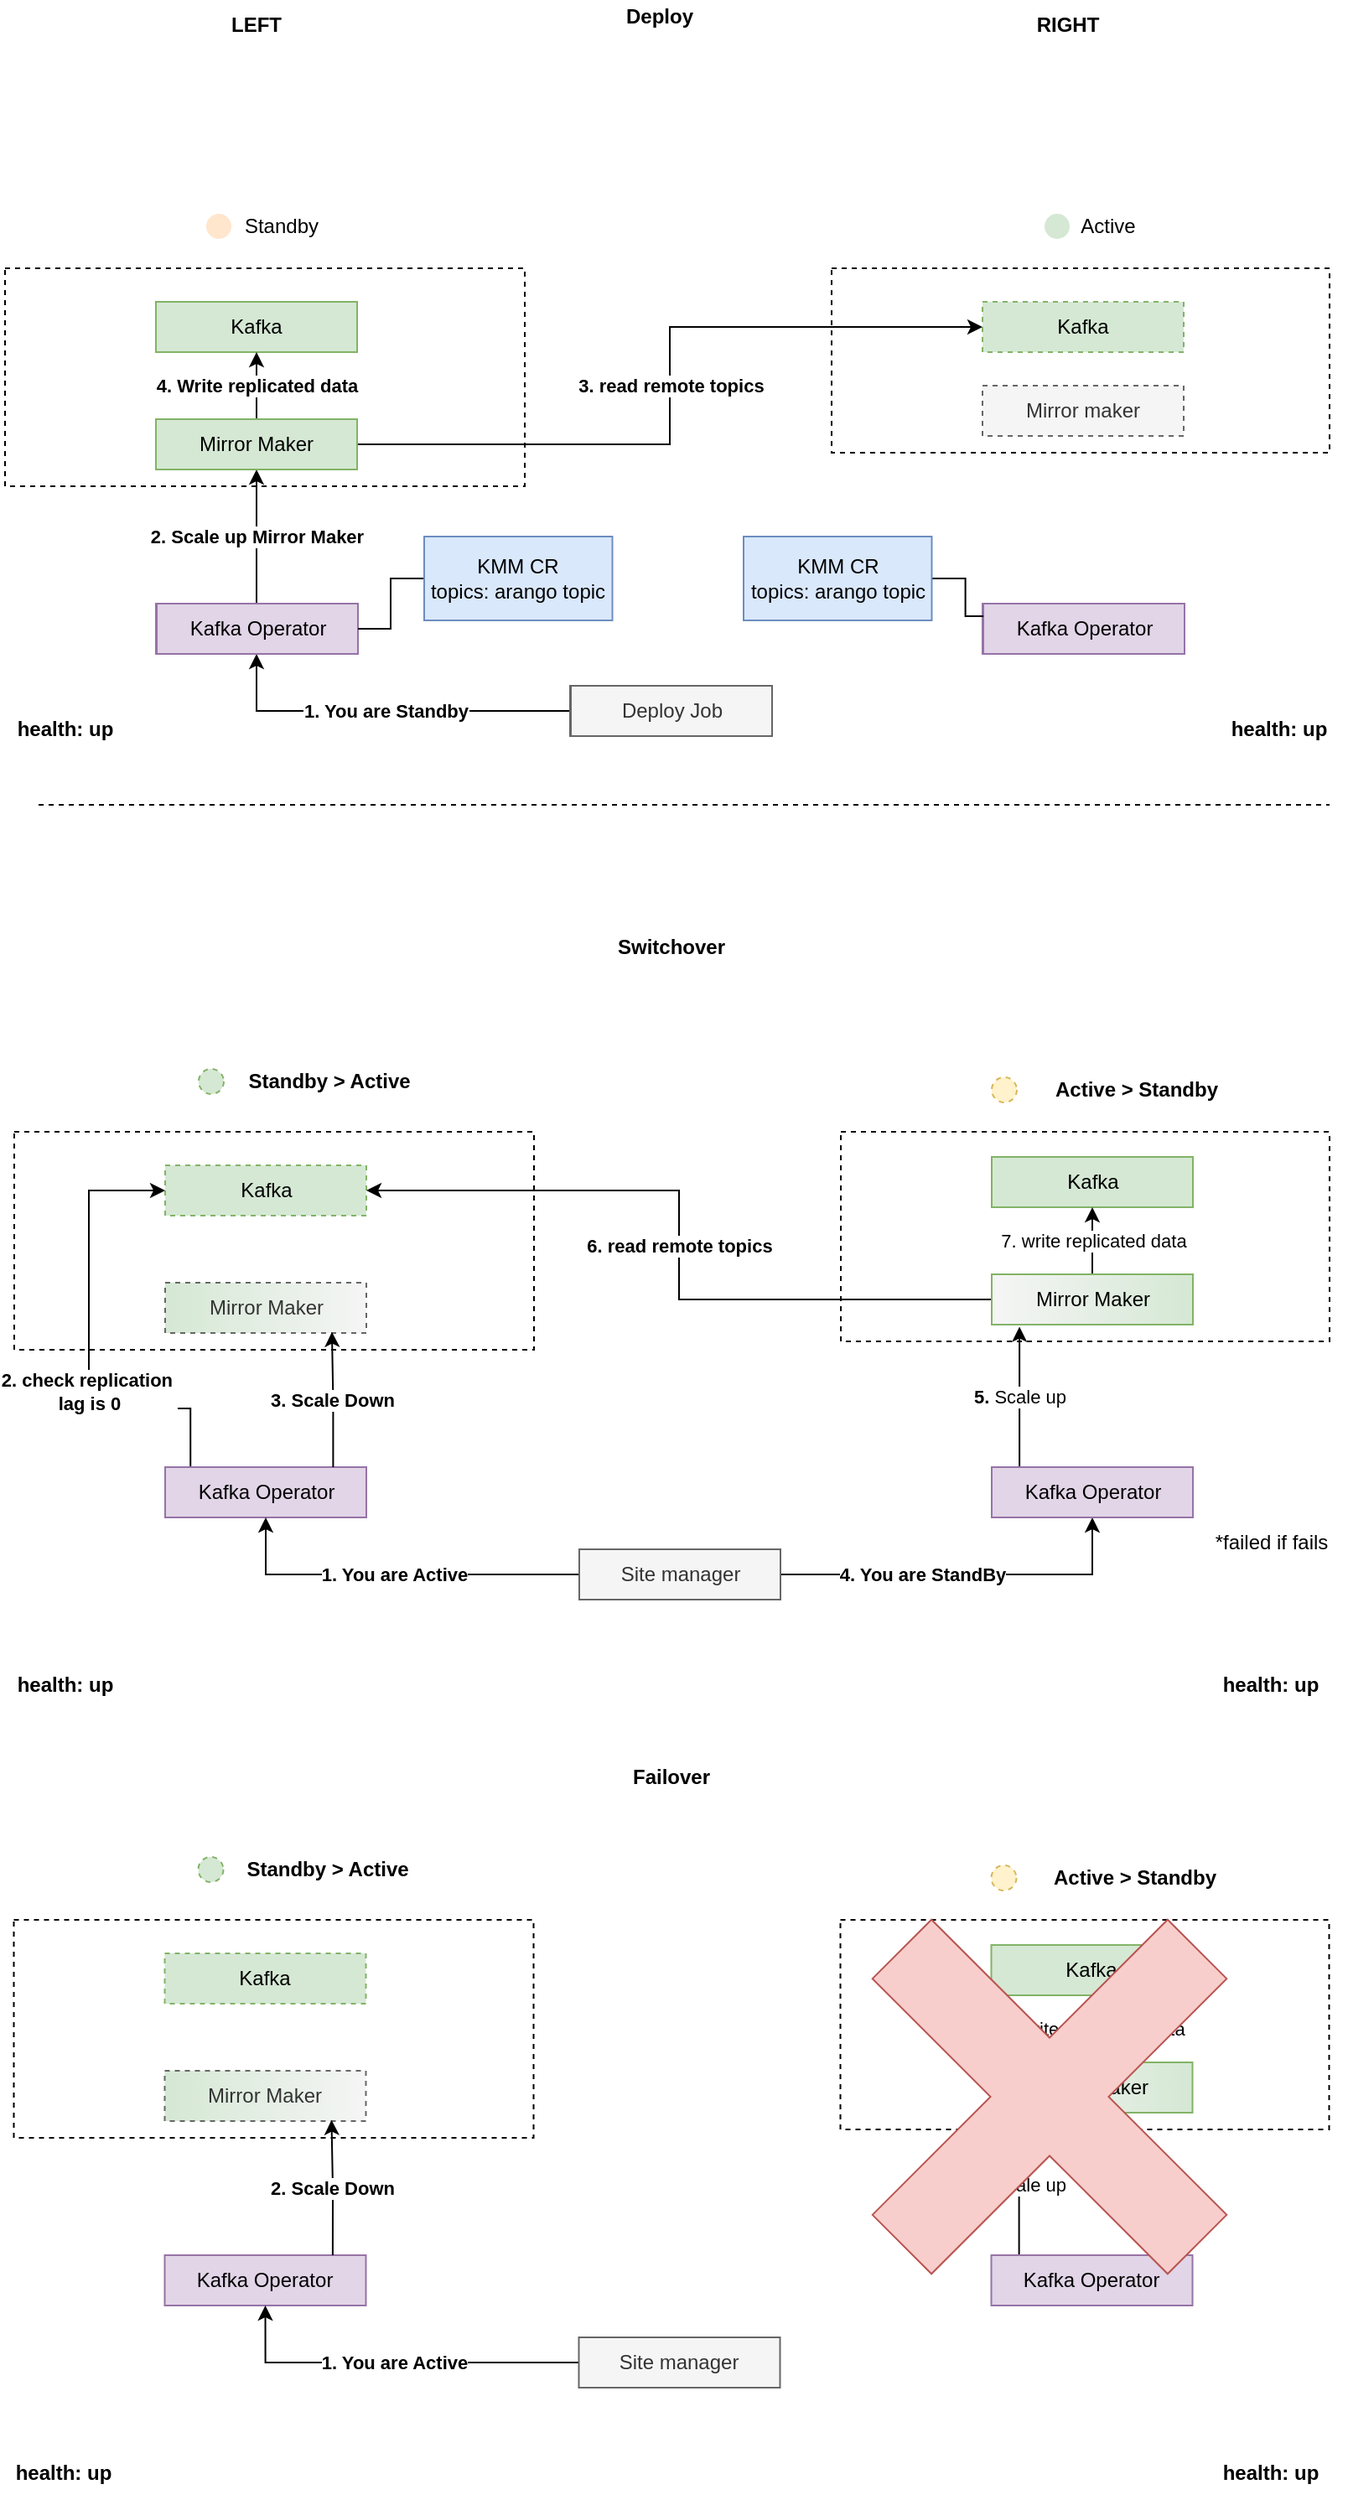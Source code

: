 <mxfile version="21.3.8" type="device">
  <diagram id="NzLRn3iqy3p8YHrq8D9a" name="Page-1">
    <mxGraphModel dx="2261" dy="739" grid="1" gridSize="10" guides="1" tooltips="1" connect="1" arrows="1" fold="1" page="1" pageScale="1" pageWidth="827" pageHeight="1169" math="0" shadow="0">
      <root>
        <mxCell id="0" />
        <mxCell id="1" parent="0" />
        <mxCell id="P1NwhQS9--uP2AlyeVF7-1" value="" style="rounded=0;whiteSpace=wrap;html=1;fillColor=none;dashed=1;" parent="1" vertex="1">
          <mxGeometry x="-810" y="180" width="310" height="130" as="geometry" />
        </mxCell>
        <mxCell id="P1NwhQS9--uP2AlyeVF7-7" value="Kafka" style="rounded=0;whiteSpace=wrap;html=1;fillColor=#d5e8d4;strokeColor=#82b366;" parent="1" vertex="1">
          <mxGeometry x="-720" y="200" width="120" height="30" as="geometry" />
        </mxCell>
        <mxCell id="P1NwhQS9--uP2AlyeVF7-8" value="Standby" style="text;html=1;strokeColor=none;fillColor=none;align=center;verticalAlign=middle;whiteSpace=wrap;rounded=0;dashed=1;" parent="1" vertex="1">
          <mxGeometry x="-675" y="140" width="60" height="30" as="geometry" />
        </mxCell>
        <mxCell id="P1NwhQS9--uP2AlyeVF7-9" value="" style="ellipse;whiteSpace=wrap;html=1;aspect=fixed;dashed=1;fillColor=#d5e8d4;strokeColor=none;" parent="1" vertex="1">
          <mxGeometry x="-190" y="147.5" width="15" height="15" as="geometry" />
        </mxCell>
        <mxCell id="P1NwhQS9--uP2AlyeVF7-11" value="" style="rounded=0;whiteSpace=wrap;html=1;fillColor=none;dashed=1;" parent="1" vertex="1">
          <mxGeometry x="-317" y="180" width="297" height="110" as="geometry" />
        </mxCell>
        <mxCell id="P1NwhQS9--uP2AlyeVF7-13" value="Kafka" style="rounded=0;whiteSpace=wrap;html=1;fillColor=#d5e8d4;strokeColor=#82b366;dashed=1;" parent="1" vertex="1">
          <mxGeometry x="-227" y="200" width="120" height="30" as="geometry" />
        </mxCell>
        <mxCell id="P1NwhQS9--uP2AlyeVF7-18" value="Active" style="text;html=1;strokeColor=none;fillColor=none;align=center;verticalAlign=middle;whiteSpace=wrap;rounded=0;dashed=1;" parent="1" vertex="1">
          <mxGeometry x="-182" y="140" width="60" height="30" as="geometry" />
        </mxCell>
        <mxCell id="P1NwhQS9--uP2AlyeVF7-19" value="" style="ellipse;whiteSpace=wrap;html=1;aspect=fixed;dashed=1;fillColor=#ffe6cc;strokeColor=none;" parent="1" vertex="1">
          <mxGeometry x="-690" y="147.5" width="15" height="15" as="geometry" />
        </mxCell>
        <mxCell id="P1NwhQS9--uP2AlyeVF7-30" value="&lt;span&gt;2.&lt;/span&gt; Scale up Mirror Maker" style="edgeStyle=orthogonalEdgeStyle;rounded=0;orthogonalLoop=1;jettySize=auto;html=1;entryX=0.5;entryY=1;entryDx=0;entryDy=0;fontStyle=1" parent="1" source="P1NwhQS9--uP2AlyeVF7-20" target="YTjeazvEZnsc9pZp44G5-1" edge="1">
          <mxGeometry relative="1" as="geometry">
            <mxPoint x="-660" y="310" as="targetPoint" />
          </mxGeometry>
        </mxCell>
        <mxCell id="P1NwhQS9--uP2AlyeVF7-20" value="Kafka Operator" style="rounded=0;whiteSpace=wrap;html=1;fillColor=#e1d5e7;strokeColor=#9673a6;" parent="1" vertex="1">
          <mxGeometry x="-720" y="380" width="120" height="30" as="geometry" />
        </mxCell>
        <mxCell id="P1NwhQS9--uP2AlyeVF7-29" value="&lt;span&gt;1.&lt;/span&gt; You are Standby" style="edgeStyle=orthogonalEdgeStyle;rounded=0;orthogonalLoop=1;jettySize=auto;html=1;entryX=0.5;entryY=1;entryDx=0;entryDy=0;fontStyle=1" parent="1" source="P1NwhQS9--uP2AlyeVF7-22" target="P1NwhQS9--uP2AlyeVF7-20" edge="1">
          <mxGeometry relative="1" as="geometry" />
        </mxCell>
        <mxCell id="P1NwhQS9--uP2AlyeVF7-22" value="Deploy Job" style="rounded=0;whiteSpace=wrap;html=1;fillColor=#f5f5f5;fontColor=#333333;strokeColor=#666666;" parent="1" vertex="1">
          <mxGeometry x="-473" y="429" width="120" height="30" as="geometry" />
        </mxCell>
        <mxCell id="P1NwhQS9--uP2AlyeVF7-24" value="Kafka Operator" style="rounded=0;whiteSpace=wrap;html=1;fillColor=#e1d5e7;strokeColor=#9673a6;" parent="1" vertex="1">
          <mxGeometry x="-227" y="380" width="120" height="30" as="geometry" />
        </mxCell>
        <mxCell id="P1NwhQS9--uP2AlyeVF7-32" value="" style="endArrow=none;dashed=1;html=1;rounded=0;" parent="1" edge="1">
          <mxGeometry width="50" height="50" relative="1" as="geometry">
            <mxPoint x="-790" y="500" as="sourcePoint" />
            <mxPoint x="-20.0" y="500" as="targetPoint" />
          </mxGeometry>
        </mxCell>
        <mxCell id="YTjeazvEZnsc9pZp44G5-2" value="&lt;b&gt;4. Write replicated data&lt;/b&gt;" style="edgeStyle=orthogonalEdgeStyle;rounded=0;orthogonalLoop=1;jettySize=auto;html=1;entryX=0.5;entryY=1;entryDx=0;entryDy=0;" parent="1" source="YTjeazvEZnsc9pZp44G5-1" target="P1NwhQS9--uP2AlyeVF7-7" edge="1">
          <mxGeometry relative="1" as="geometry" />
        </mxCell>
        <mxCell id="HPWiyaOCb3C6tJ4UGTQ_-2" value="3. read remote topics" style="edgeStyle=orthogonalEdgeStyle;rounded=0;orthogonalLoop=1;jettySize=auto;html=1;entryX=0;entryY=0.5;entryDx=0;entryDy=0;fontStyle=1" parent="1" source="YTjeazvEZnsc9pZp44G5-1" target="P1NwhQS9--uP2AlyeVF7-13" edge="1">
          <mxGeometry relative="1" as="geometry" />
        </mxCell>
        <mxCell id="YTjeazvEZnsc9pZp44G5-1" value="Mirror Maker" style="rounded=0;whiteSpace=wrap;html=1;fillColor=#d5e8d4;strokeColor=#82b366;" parent="1" vertex="1">
          <mxGeometry x="-720" y="270" width="120" height="30" as="geometry" />
        </mxCell>
        <mxCell id="YTjeazvEZnsc9pZp44G5-3" value="Mirror maker" style="rounded=0;whiteSpace=wrap;html=1;fillColor=#f5f5f5;strokeColor=#666666;fontColor=#333333;dashed=1;" parent="1" vertex="1">
          <mxGeometry x="-227" y="250" width="120" height="30" as="geometry" />
        </mxCell>
        <mxCell id="YTjeazvEZnsc9pZp44G5-4" value="Deploy" style="text;html=1;align=center;verticalAlign=middle;resizable=0;points=[];autosize=1;strokeColor=none;fillColor=none;fontStyle=1" parent="1" vertex="1">
          <mxGeometry x="-450" y="20" width="60" height="20" as="geometry" />
        </mxCell>
        <mxCell id="YTjeazvEZnsc9pZp44G5-28" value="" style="rounded=0;whiteSpace=wrap;html=1;fillColor=none;dashed=1;" parent="1" vertex="1">
          <mxGeometry x="-804.5" y="695" width="310" height="130" as="geometry" />
        </mxCell>
        <mxCell id="YTjeazvEZnsc9pZp44G5-29" value="Kafka" style="rounded=0;whiteSpace=wrap;html=1;fillColor=#d5e8d4;strokeColor=#82b366;dashed=1;gradientDirection=west;" parent="1" vertex="1">
          <mxGeometry x="-714.5" y="715" width="120" height="30" as="geometry" />
        </mxCell>
        <mxCell id="YTjeazvEZnsc9pZp44G5-30" value="&lt;span style=&quot;font-weight: 700;&quot;&gt;Active &amp;gt; Standby&lt;/span&gt;" style="text;html=1;strokeColor=none;fillColor=none;align=center;verticalAlign=middle;whiteSpace=wrap;rounded=0;dashed=1;" parent="1" vertex="1">
          <mxGeometry x="-201.5" y="655" width="131.5" height="30" as="geometry" />
        </mxCell>
        <mxCell id="YTjeazvEZnsc9pZp44G5-31" value="" style="ellipse;whiteSpace=wrap;html=1;aspect=fixed;dashed=1;fillColor=#fff2cc;strokeColor=#d6b656;" parent="1" vertex="1">
          <mxGeometry x="-221.5" y="662.5" width="15" height="15" as="geometry" />
        </mxCell>
        <mxCell id="YTjeazvEZnsc9pZp44G5-33" value="" style="rounded=0;whiteSpace=wrap;html=1;fillColor=none;dashed=1;" parent="1" vertex="1">
          <mxGeometry x="-311.5" y="695" width="291.5" height="125" as="geometry" />
        </mxCell>
        <mxCell id="YTjeazvEZnsc9pZp44G5-34" value="Kafka" style="rounded=0;whiteSpace=wrap;html=1;fillColor=#d5e8d4;strokeColor=#82b366;gradientDirection=west;" parent="1" vertex="1">
          <mxGeometry x="-221.5" y="710" width="120" height="30" as="geometry" />
        </mxCell>
        <mxCell id="YTjeazvEZnsc9pZp44G5-35" value="&lt;span style=&quot;font-weight: 700;&quot;&gt;Standby &amp;gt; Active&lt;/span&gt;" style="text;html=1;strokeColor=none;fillColor=none;align=center;verticalAlign=middle;whiteSpace=wrap;rounded=0;dashed=1;" parent="1" vertex="1">
          <mxGeometry x="-674.5" y="650" width="114.5" height="30" as="geometry" />
        </mxCell>
        <mxCell id="YTjeazvEZnsc9pZp44G5-36" value="" style="ellipse;whiteSpace=wrap;html=1;aspect=fixed;dashed=1;fillColor=#d5e8d4;strokeColor=#82b366;" parent="1" vertex="1">
          <mxGeometry x="-694.5" y="657.5" width="15" height="15" as="geometry" />
        </mxCell>
        <mxCell id="YTjeazvEZnsc9pZp44G5-37" value="&lt;b&gt;2. check replication&amp;nbsp;&lt;br&gt;lag is 0&lt;br&gt;&lt;/b&gt;" style="edgeStyle=orthogonalEdgeStyle;rounded=0;orthogonalLoop=1;jettySize=auto;html=1;entryX=0;entryY=0.5;entryDx=0;entryDy=0;exitX=0.126;exitY=0.033;exitDx=0;exitDy=0;exitPerimeter=0;" parent="1" source="YTjeazvEZnsc9pZp44G5-38" target="YTjeazvEZnsc9pZp44G5-29" edge="1">
          <mxGeometry x="-0.216" relative="1" as="geometry">
            <mxPoint x="-654.5" y="825" as="targetPoint" />
            <mxPoint x="-699" y="890" as="sourcePoint" />
            <Array as="points">
              <mxPoint x="-699" y="860" />
              <mxPoint x="-760" y="860" />
              <mxPoint x="-760" y="730" />
            </Array>
            <mxPoint as="offset" />
          </mxGeometry>
        </mxCell>
        <mxCell id="YTjeazvEZnsc9pZp44G5-38" value="Kafka Operator" style="rounded=0;whiteSpace=wrap;html=1;fillColor=#e1d5e7;strokeColor=#9673a6;" parent="1" vertex="1">
          <mxGeometry x="-714.5" y="895" width="120" height="30" as="geometry" />
        </mxCell>
        <mxCell id="YTjeazvEZnsc9pZp44G5-39" value="&lt;span&gt;4.&lt;/span&gt; You are StandBy" style="edgeStyle=orthogonalEdgeStyle;rounded=0;orthogonalLoop=1;jettySize=auto;html=1;entryX=0.5;entryY=1;entryDx=0;entryDy=0;fontStyle=1" parent="1" source="YTjeazvEZnsc9pZp44G5-41" target="YTjeazvEZnsc9pZp44G5-43" edge="1">
          <mxGeometry x="-0.231" relative="1" as="geometry">
            <mxPoint as="offset" />
          </mxGeometry>
        </mxCell>
        <mxCell id="YTjeazvEZnsc9pZp44G5-40" value="&lt;span&gt;1.&lt;/span&gt; You are Active" style="edgeStyle=orthogonalEdgeStyle;rounded=0;orthogonalLoop=1;jettySize=auto;html=1;entryX=0.5;entryY=1;entryDx=0;entryDy=0;fontStyle=1" parent="1" source="YTjeazvEZnsc9pZp44G5-41" target="YTjeazvEZnsc9pZp44G5-38" edge="1">
          <mxGeometry relative="1" as="geometry" />
        </mxCell>
        <mxCell id="YTjeazvEZnsc9pZp44G5-41" value="Site manager" style="rounded=0;whiteSpace=wrap;html=1;fillColor=#f5f5f5;fontColor=#333333;strokeColor=#666666;" parent="1" vertex="1">
          <mxGeometry x="-467.5" y="944" width="120" height="30" as="geometry" />
        </mxCell>
        <mxCell id="YTjeazvEZnsc9pZp44G5-42" value="&lt;b&gt;5.&lt;/b&gt; Scale up" style="edgeStyle=orthogonalEdgeStyle;rounded=0;orthogonalLoop=1;jettySize=auto;html=1;entryX=0.138;entryY=1.043;entryDx=0;entryDy=0;entryPerimeter=0;exitX=0.138;exitY=-0.005;exitDx=0;exitDy=0;exitPerimeter=0;" parent="1" source="YTjeazvEZnsc9pZp44G5-43" target="YTjeazvEZnsc9pZp44G5-48" edge="1">
          <mxGeometry relative="1" as="geometry">
            <mxPoint x="-161.5" y="825" as="targetPoint" />
            <mxPoint x="-200" y="890" as="sourcePoint" />
          </mxGeometry>
        </mxCell>
        <mxCell id="YTjeazvEZnsc9pZp44G5-43" value="Kafka Operator" style="rounded=0;whiteSpace=wrap;html=1;fillColor=#e1d5e7;strokeColor=#9673a6;" parent="1" vertex="1">
          <mxGeometry x="-221.5" y="895" width="120" height="30" as="geometry" />
        </mxCell>
        <mxCell id="YTjeazvEZnsc9pZp44G5-47" value="Mirror Maker" style="rounded=0;whiteSpace=wrap;html=1;fillColor=#F5F5F5;strokeColor=#666666;fontColor=#333333;dashed=1;gradientDirection=west;gradientColor=#D5E8D4;" parent="1" vertex="1">
          <mxGeometry x="-714.5" y="785" width="120" height="30" as="geometry" />
        </mxCell>
        <mxCell id="HPWiyaOCb3C6tJ4UGTQ_-8" value="6. read remote topics" style="edgeStyle=orthogonalEdgeStyle;rounded=0;orthogonalLoop=1;jettySize=auto;html=1;entryX=1;entryY=0.5;entryDx=0;entryDy=0;endArrow=classic;endFill=1;fontStyle=1" parent="1" source="YTjeazvEZnsc9pZp44G5-48" target="YTjeazvEZnsc9pZp44G5-29" edge="1">
          <mxGeometry relative="1" as="geometry" />
        </mxCell>
        <mxCell id="HPWiyaOCb3C6tJ4UGTQ_-9" value="7. write replicated data" style="edgeStyle=orthogonalEdgeStyle;rounded=0;orthogonalLoop=1;jettySize=auto;html=1;entryX=0.5;entryY=1;entryDx=0;entryDy=0;endArrow=classic;endFill=1;" parent="1" source="YTjeazvEZnsc9pZp44G5-48" target="YTjeazvEZnsc9pZp44G5-34" edge="1">
          <mxGeometry relative="1" as="geometry" />
        </mxCell>
        <mxCell id="YTjeazvEZnsc9pZp44G5-48" value="Mirror Maker" style="rounded=0;whiteSpace=wrap;html=1;fillColor=#d5e8d4;strokeColor=#82b366;gradientColor=#F5F5F5;gradientDirection=west;" parent="1" vertex="1">
          <mxGeometry x="-221.5" y="780" width="120" height="30" as="geometry" />
        </mxCell>
        <mxCell id="YTjeazvEZnsc9pZp44G5-50" value="&lt;span&gt;3.&lt;/span&gt;&amp;nbsp;Scale Down" style="edgeStyle=orthogonalEdgeStyle;rounded=0;orthogonalLoop=1;jettySize=auto;html=1;entryX=0.829;entryY=0.978;entryDx=0;entryDy=0;entryPerimeter=0;exitX=0.835;exitY=0;exitDx=0;exitDy=0;exitPerimeter=0;fontStyle=1" parent="1" source="YTjeazvEZnsc9pZp44G5-38" target="YTjeazvEZnsc9pZp44G5-47" edge="1">
          <mxGeometry relative="1" as="geometry">
            <mxPoint x="-670.54" y="824.76" as="targetPoint" />
            <mxPoint x="-615" y="890" as="sourcePoint" />
          </mxGeometry>
        </mxCell>
        <mxCell id="DNYtK0NeoMBdWzHgn3Og-1" value="LEFT" style="text;html=1;strokeColor=none;fillColor=none;align=center;verticalAlign=middle;whiteSpace=wrap;rounded=0;fontStyle=1" parent="1" vertex="1">
          <mxGeometry x="-690" y="20" width="60" height="30" as="geometry" />
        </mxCell>
        <mxCell id="DNYtK0NeoMBdWzHgn3Og-2" value="RIGHT" style="text;html=1;strokeColor=none;fillColor=none;align=center;verticalAlign=middle;whiteSpace=wrap;rounded=0;fontStyle=1" parent="1" vertex="1">
          <mxGeometry x="-206" y="20" width="60" height="30" as="geometry" />
        </mxCell>
        <mxCell id="DNYtK0NeoMBdWzHgn3Og-3" value="*failed if fails" style="text;html=1;align=center;verticalAlign=middle;resizable=0;points=[];autosize=1;strokeColor=none;fillColor=none;" parent="1" vertex="1">
          <mxGeometry x="-100" y="925" width="90" height="30" as="geometry" />
        </mxCell>
        <mxCell id="DNYtK0NeoMBdWzHgn3Og-5" value="health: up" style="text;html=1;strokeColor=none;fillColor=none;align=center;verticalAlign=middle;whiteSpace=wrap;rounded=0;fontStyle=1" parent="1" vertex="1">
          <mxGeometry x="-804.5" y="440" width="60" height="30" as="geometry" />
        </mxCell>
        <mxCell id="DNYtK0NeoMBdWzHgn3Og-6" value="health: up" style="text;html=1;strokeColor=none;fillColor=none;align=center;verticalAlign=middle;whiteSpace=wrap;rounded=0;fontStyle=1" parent="1" vertex="1">
          <mxGeometry x="-80" y="440" width="60" height="30" as="geometry" />
        </mxCell>
        <mxCell id="DNYtK0NeoMBdWzHgn3Og-7" value="health: up" style="text;html=1;strokeColor=none;fillColor=none;align=center;verticalAlign=middle;whiteSpace=wrap;rounded=0;fontStyle=1" parent="1" vertex="1">
          <mxGeometry x="-804.5" y="1010" width="60" height="30" as="geometry" />
        </mxCell>
        <mxCell id="DNYtK0NeoMBdWzHgn3Og-8" value="health: up" style="text;html=1;strokeColor=none;fillColor=none;align=center;verticalAlign=middle;whiteSpace=wrap;rounded=0;fontStyle=1" parent="1" vertex="1">
          <mxGeometry x="-85" y="1010" width="60" height="30" as="geometry" />
        </mxCell>
        <mxCell id="DNYtK0NeoMBdWzHgn3Og-10" value="Deploy Job" style="rounded=0;whiteSpace=wrap;html=1;fillColor=#f5f5f5;fontColor=#333333;strokeColor=#666666;" parent="1" vertex="1">
          <mxGeometry x="-472.5" y="429" width="120" height="30" as="geometry" />
        </mxCell>
        <mxCell id="DNYtK0NeoMBdWzHgn3Og-12" value="Kafka Operator" style="rounded=0;whiteSpace=wrap;html=1;fillColor=#e1d5e7;strokeColor=#9673a6;" parent="1" vertex="1">
          <mxGeometry x="-719.5" y="380" width="120" height="30" as="geometry" />
        </mxCell>
        <mxCell id="DNYtK0NeoMBdWzHgn3Og-13" value="Kafka Operator" style="rounded=0;whiteSpace=wrap;html=1;fillColor=#e1d5e7;strokeColor=#9673a6;" parent="1" vertex="1">
          <mxGeometry x="-226.5" y="380" width="120" height="30" as="geometry" />
        </mxCell>
        <mxCell id="HPWiyaOCb3C6tJ4UGTQ_-5" style="edgeStyle=orthogonalEdgeStyle;rounded=0;orthogonalLoop=1;jettySize=auto;html=1;endArrow=none;endFill=0;" parent="1" source="HPWiyaOCb3C6tJ4UGTQ_-4" target="DNYtK0NeoMBdWzHgn3Og-12" edge="1">
          <mxGeometry relative="1" as="geometry" />
        </mxCell>
        <mxCell id="HPWiyaOCb3C6tJ4UGTQ_-4" value="KMM CR&lt;br&gt;topics: arango topic" style="rounded=0;whiteSpace=wrap;html=1;fillColor=#dae8fc;strokeColor=#6c8ebf;" parent="1" vertex="1">
          <mxGeometry x="-560" y="340" width="112.25" height="50" as="geometry" />
        </mxCell>
        <mxCell id="HPWiyaOCb3C6tJ4UGTQ_-7" style="edgeStyle=orthogonalEdgeStyle;rounded=0;orthogonalLoop=1;jettySize=auto;html=1;entryX=0;entryY=0.25;entryDx=0;entryDy=0;endArrow=none;endFill=0;" parent="1" source="HPWiyaOCb3C6tJ4UGTQ_-6" target="DNYtK0NeoMBdWzHgn3Og-13" edge="1">
          <mxGeometry relative="1" as="geometry" />
        </mxCell>
        <mxCell id="HPWiyaOCb3C6tJ4UGTQ_-6" value="KMM CR&lt;br&gt;topics: arango topic" style="rounded=0;whiteSpace=wrap;html=1;fillColor=#dae8fc;strokeColor=#6c8ebf;" parent="1" vertex="1">
          <mxGeometry x="-369.5" y="340" width="112.25" height="50" as="geometry" />
        </mxCell>
        <mxCell id="HPWiyaOCb3C6tJ4UGTQ_-10" value="" style="rounded=0;whiteSpace=wrap;html=1;fillColor=none;dashed=1;" parent="1" vertex="1">
          <mxGeometry x="-804.75" y="1165" width="310" height="130" as="geometry" />
        </mxCell>
        <mxCell id="HPWiyaOCb3C6tJ4UGTQ_-11" value="Kafka" style="rounded=0;whiteSpace=wrap;html=1;fillColor=#d5e8d4;strokeColor=#82b366;dashed=1;gradientDirection=west;" parent="1" vertex="1">
          <mxGeometry x="-714.75" y="1185" width="120" height="30" as="geometry" />
        </mxCell>
        <mxCell id="HPWiyaOCb3C6tJ4UGTQ_-12" value="&lt;span style=&quot;font-weight: 700;&quot;&gt;Active &amp;gt; Standby&lt;/span&gt;" style="text;html=1;strokeColor=none;fillColor=none;align=center;verticalAlign=middle;whiteSpace=wrap;rounded=0;dashed=1;" parent="1" vertex="1">
          <mxGeometry x="-201.75" y="1125" width="131.5" height="30" as="geometry" />
        </mxCell>
        <mxCell id="HPWiyaOCb3C6tJ4UGTQ_-13" value="" style="ellipse;whiteSpace=wrap;html=1;aspect=fixed;dashed=1;fillColor=#fff2cc;strokeColor=#d6b656;" parent="1" vertex="1">
          <mxGeometry x="-221.75" y="1132.5" width="15" height="15" as="geometry" />
        </mxCell>
        <mxCell id="HPWiyaOCb3C6tJ4UGTQ_-14" value="" style="rounded=0;whiteSpace=wrap;html=1;fillColor=none;dashed=1;" parent="1" vertex="1">
          <mxGeometry x="-311.75" y="1165" width="291.5" height="125" as="geometry" />
        </mxCell>
        <mxCell id="HPWiyaOCb3C6tJ4UGTQ_-15" value="Kafka" style="rounded=0;whiteSpace=wrap;html=1;fillColor=#d5e8d4;strokeColor=#82b366;gradientDirection=west;" parent="1" vertex="1">
          <mxGeometry x="-221.75" y="1180" width="120" height="30" as="geometry" />
        </mxCell>
        <mxCell id="HPWiyaOCb3C6tJ4UGTQ_-16" value="&lt;span style=&quot;font-weight: 700;&quot;&gt;Standby &amp;gt; Active&lt;/span&gt;" style="text;html=1;strokeColor=none;fillColor=none;align=center;verticalAlign=middle;whiteSpace=wrap;rounded=0;dashed=1;" parent="1" vertex="1">
          <mxGeometry x="-674.75" y="1120" width="114.5" height="30" as="geometry" />
        </mxCell>
        <mxCell id="HPWiyaOCb3C6tJ4UGTQ_-17" value="" style="ellipse;whiteSpace=wrap;html=1;aspect=fixed;dashed=1;fillColor=#d5e8d4;strokeColor=#82b366;" parent="1" vertex="1">
          <mxGeometry x="-694.75" y="1127.5" width="15" height="15" as="geometry" />
        </mxCell>
        <mxCell id="HPWiyaOCb3C6tJ4UGTQ_-19" value="Kafka Operator" style="rounded=0;whiteSpace=wrap;html=1;fillColor=#e1d5e7;strokeColor=#9673a6;" parent="1" vertex="1">
          <mxGeometry x="-714.75" y="1365" width="120" height="30" as="geometry" />
        </mxCell>
        <mxCell id="HPWiyaOCb3C6tJ4UGTQ_-21" value="&lt;span&gt;1.&lt;/span&gt; You are Active" style="edgeStyle=orthogonalEdgeStyle;rounded=0;orthogonalLoop=1;jettySize=auto;html=1;entryX=0.5;entryY=1;entryDx=0;entryDy=0;fontStyle=1" parent="1" source="HPWiyaOCb3C6tJ4UGTQ_-22" target="HPWiyaOCb3C6tJ4UGTQ_-19" edge="1">
          <mxGeometry relative="1" as="geometry" />
        </mxCell>
        <mxCell id="HPWiyaOCb3C6tJ4UGTQ_-22" value="Site manager" style="rounded=0;whiteSpace=wrap;html=1;fillColor=#f5f5f5;fontColor=#333333;strokeColor=#666666;" parent="1" vertex="1">
          <mxGeometry x="-467.75" y="1414" width="120" height="30" as="geometry" />
        </mxCell>
        <mxCell id="HPWiyaOCb3C6tJ4UGTQ_-23" value="&lt;b&gt;5.&lt;/b&gt; Scale up" style="edgeStyle=orthogonalEdgeStyle;rounded=0;orthogonalLoop=1;jettySize=auto;html=1;entryX=0.138;entryY=1.043;entryDx=0;entryDy=0;entryPerimeter=0;exitX=0.138;exitY=-0.005;exitDx=0;exitDy=0;exitPerimeter=0;" parent="1" source="HPWiyaOCb3C6tJ4UGTQ_-24" target="HPWiyaOCb3C6tJ4UGTQ_-28" edge="1">
          <mxGeometry relative="1" as="geometry">
            <mxPoint x="-161.75" y="1295" as="targetPoint" />
            <mxPoint x="-200.25" y="1360" as="sourcePoint" />
          </mxGeometry>
        </mxCell>
        <mxCell id="HPWiyaOCb3C6tJ4UGTQ_-24" value="Kafka Operator" style="rounded=0;whiteSpace=wrap;html=1;fillColor=#e1d5e7;strokeColor=#9673a6;" parent="1" vertex="1">
          <mxGeometry x="-221.75" y="1365" width="120" height="30" as="geometry" />
        </mxCell>
        <mxCell id="HPWiyaOCb3C6tJ4UGTQ_-25" value="Mirror Maker" style="rounded=0;whiteSpace=wrap;html=1;fillColor=#F5F5F5;strokeColor=#666666;fontColor=#333333;dashed=1;gradientDirection=west;gradientColor=#D5E8D4;" parent="1" vertex="1">
          <mxGeometry x="-714.75" y="1255" width="120" height="30" as="geometry" />
        </mxCell>
        <mxCell id="HPWiyaOCb3C6tJ4UGTQ_-27" value="6. write replicated data" style="edgeStyle=orthogonalEdgeStyle;rounded=0;orthogonalLoop=1;jettySize=auto;html=1;entryX=0.5;entryY=1;entryDx=0;entryDy=0;endArrow=classic;endFill=1;" parent="1" source="HPWiyaOCb3C6tJ4UGTQ_-28" target="HPWiyaOCb3C6tJ4UGTQ_-15" edge="1">
          <mxGeometry relative="1" as="geometry" />
        </mxCell>
        <mxCell id="HPWiyaOCb3C6tJ4UGTQ_-28" value="Mirror Maker" style="rounded=0;whiteSpace=wrap;html=1;fillColor=#d5e8d4;strokeColor=#82b366;gradientColor=#F5F5F5;gradientDirection=west;" parent="1" vertex="1">
          <mxGeometry x="-221.75" y="1250" width="120" height="30" as="geometry" />
        </mxCell>
        <mxCell id="HPWiyaOCb3C6tJ4UGTQ_-29" value="&lt;span&gt;2.&lt;/span&gt;&amp;nbsp;Scale Down" style="edgeStyle=orthogonalEdgeStyle;rounded=0;orthogonalLoop=1;jettySize=auto;html=1;entryX=0.829;entryY=0.978;entryDx=0;entryDy=0;entryPerimeter=0;exitX=0.835;exitY=0;exitDx=0;exitDy=0;exitPerimeter=0;fontStyle=1" parent="1" source="HPWiyaOCb3C6tJ4UGTQ_-19" target="HPWiyaOCb3C6tJ4UGTQ_-25" edge="1">
          <mxGeometry relative="1" as="geometry">
            <mxPoint x="-670.79" y="1294.76" as="targetPoint" />
            <mxPoint x="-615.25" y="1360" as="sourcePoint" />
          </mxGeometry>
        </mxCell>
        <mxCell id="HPWiyaOCb3C6tJ4UGTQ_-31" value="health: up" style="text;html=1;strokeColor=none;fillColor=none;align=center;verticalAlign=middle;whiteSpace=wrap;rounded=0;fontStyle=1" parent="1" vertex="1">
          <mxGeometry x="-804.75" y="1480" width="60" height="30" as="geometry" />
        </mxCell>
        <mxCell id="HPWiyaOCb3C6tJ4UGTQ_-32" value="health: up" style="text;html=1;strokeColor=none;fillColor=none;align=center;verticalAlign=middle;whiteSpace=wrap;rounded=0;fontStyle=1" parent="1" vertex="1">
          <mxGeometry x="-85.25" y="1480" width="60" height="30" as="geometry" />
        </mxCell>
        <mxCell id="HPWiyaOCb3C6tJ4UGTQ_-34" value="Failover" style="text;html=1;align=center;verticalAlign=middle;resizable=0;points=[];autosize=1;strokeColor=none;fillColor=none;fontStyle=1" parent="1" vertex="1">
          <mxGeometry x="-443" y="1070" width="60" height="20" as="geometry" />
        </mxCell>
        <mxCell id="HPWiyaOCb3C6tJ4UGTQ_-35" value="Switchover" style="text;html=1;align=center;verticalAlign=middle;resizable=0;points=[];autosize=1;strokeColor=none;fillColor=none;fontStyle=1" parent="1" vertex="1">
          <mxGeometry x="-453" y="575" width="80" height="20" as="geometry" />
        </mxCell>
        <mxCell id="HPWiyaOCb3C6tJ4UGTQ_-36" value="" style="shape=cross;whiteSpace=wrap;html=1;fillColor=#f8cecc;gradientDirection=west;strokeColor=#b85450;rotation=-45;" parent="1" vertex="1">
          <mxGeometry x="-311.5" y="1146" width="249" height="249" as="geometry" />
        </mxCell>
      </root>
    </mxGraphModel>
  </diagram>
</mxfile>
